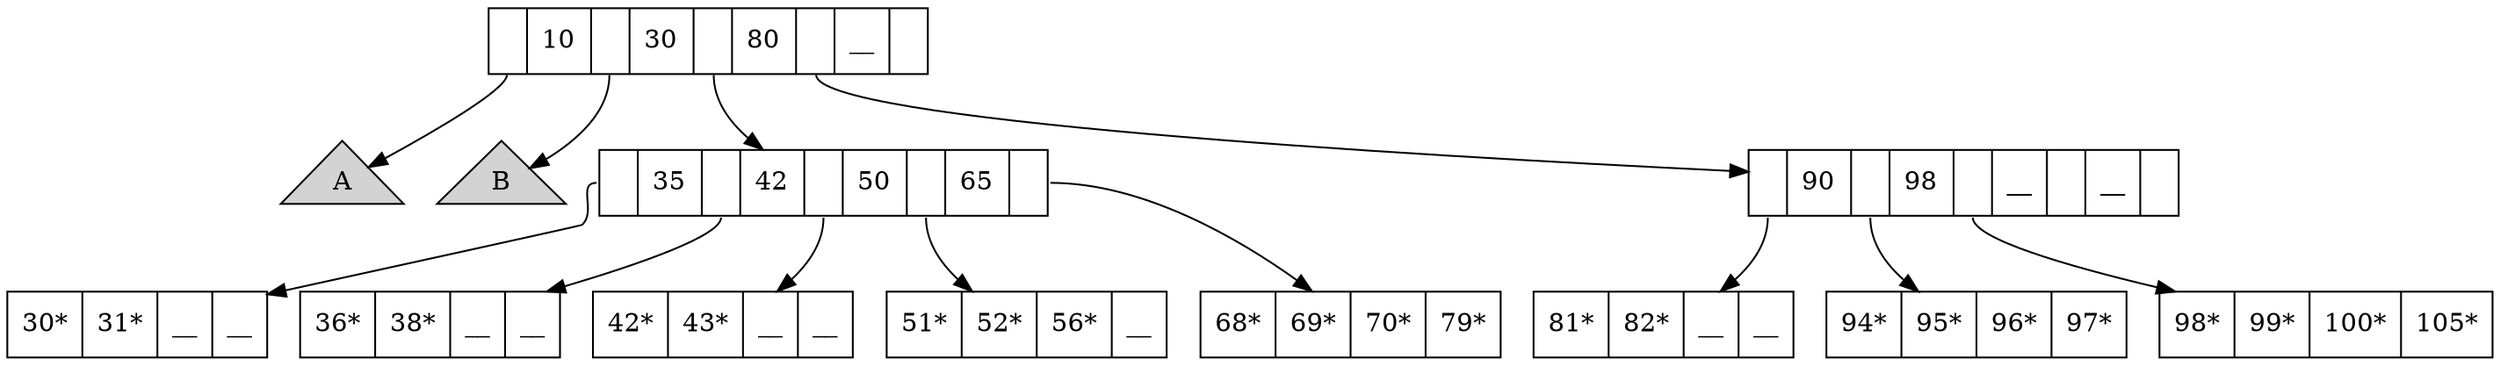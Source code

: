 /* -.-.-.-.-.-.-.-.-.-.-.-.-.-.-.-.-.-.-.-.
 * File Name : init_tree.dot

 * Purpose : 2nd assignment on Databases

 * Created By : Vasilis 'indorilftw' Gerakaris <vgerak@gmail.com>
 _._._._._._._._._._._._._._._._._._._._._.*/

digraph G
{
    node [shape = record];

    /* Create the nodes */
    A [ shape = triangle, style = filled, label ="A"];
    B [ shape = triangle, style = filled, label ="B"];
    node0 [ label ="<f0>|<f1> 10 |<f2>|<f3> 30 |<f4>|<f5> 80 |<f6>|<f7> __ |<f8>"];
    node1 [ label ="<f0>|<f1> 35 |<f2>|<f3> 42 |<f4>|<f5> 50 |<f6>|<f7> 65 |<f8>"];
    node2 [ label ="<f0>|<f1> 90 |<f2>|<f3> 98 |<f4>|<f5> __ |<f6>|<f7> __ |<f8>"];

    /* Create the leaves */
    leaf0 [ label ="<f0> 30* |<f1> 31* |<f2> __  |<f4> __  "];
    leaf1 [ label ="<f0> 36* |<f1> 38* |<f2> __  |<f4> __  "];
    leaf2 [ label ="<f0> 42* |<f1> 43* |<f2> __  |<f4> __  "];
    leaf3 [ label ="<f0> 51* |<f1> 52* |<f2> 56* |<f4> __  "];
    leaf4 [ label ="<f0> 68* |<f1> 69* |<f2> 70* |<f4> 79* "];
    leaf5 [ label ="<f0> 81* |<f1> 82* |<f2> __  |<f4> __  "];
    leaf6 [ label ="<f0> 94* |<f1> 95* |<f2> 96* |<f4> 97* "];
    leaf7 [ label ="<f0> 98* |<f1> 99* |<f2> 100*|<f4> 105*"];

    /* Create the connections */

    //node0
    "node0":f0 -> "A";
    "node0":f2 -> "B";
    "node0":f4 -> "node1";
    "node0":f6 -> "node2";
    //node1
    "node1":f0 -> "leaf0";
    "node1":f2 -> "leaf1";
    "node1":f4 -> "leaf2";
    "node1":f6 -> "leaf3";
    "node1":f8 -> "leaf4";
    //node2
    "node2":f0 -> "leaf5";
    "node2":f2 -> "leaf6";
    "node2":f4 -> "leaf7";
}
